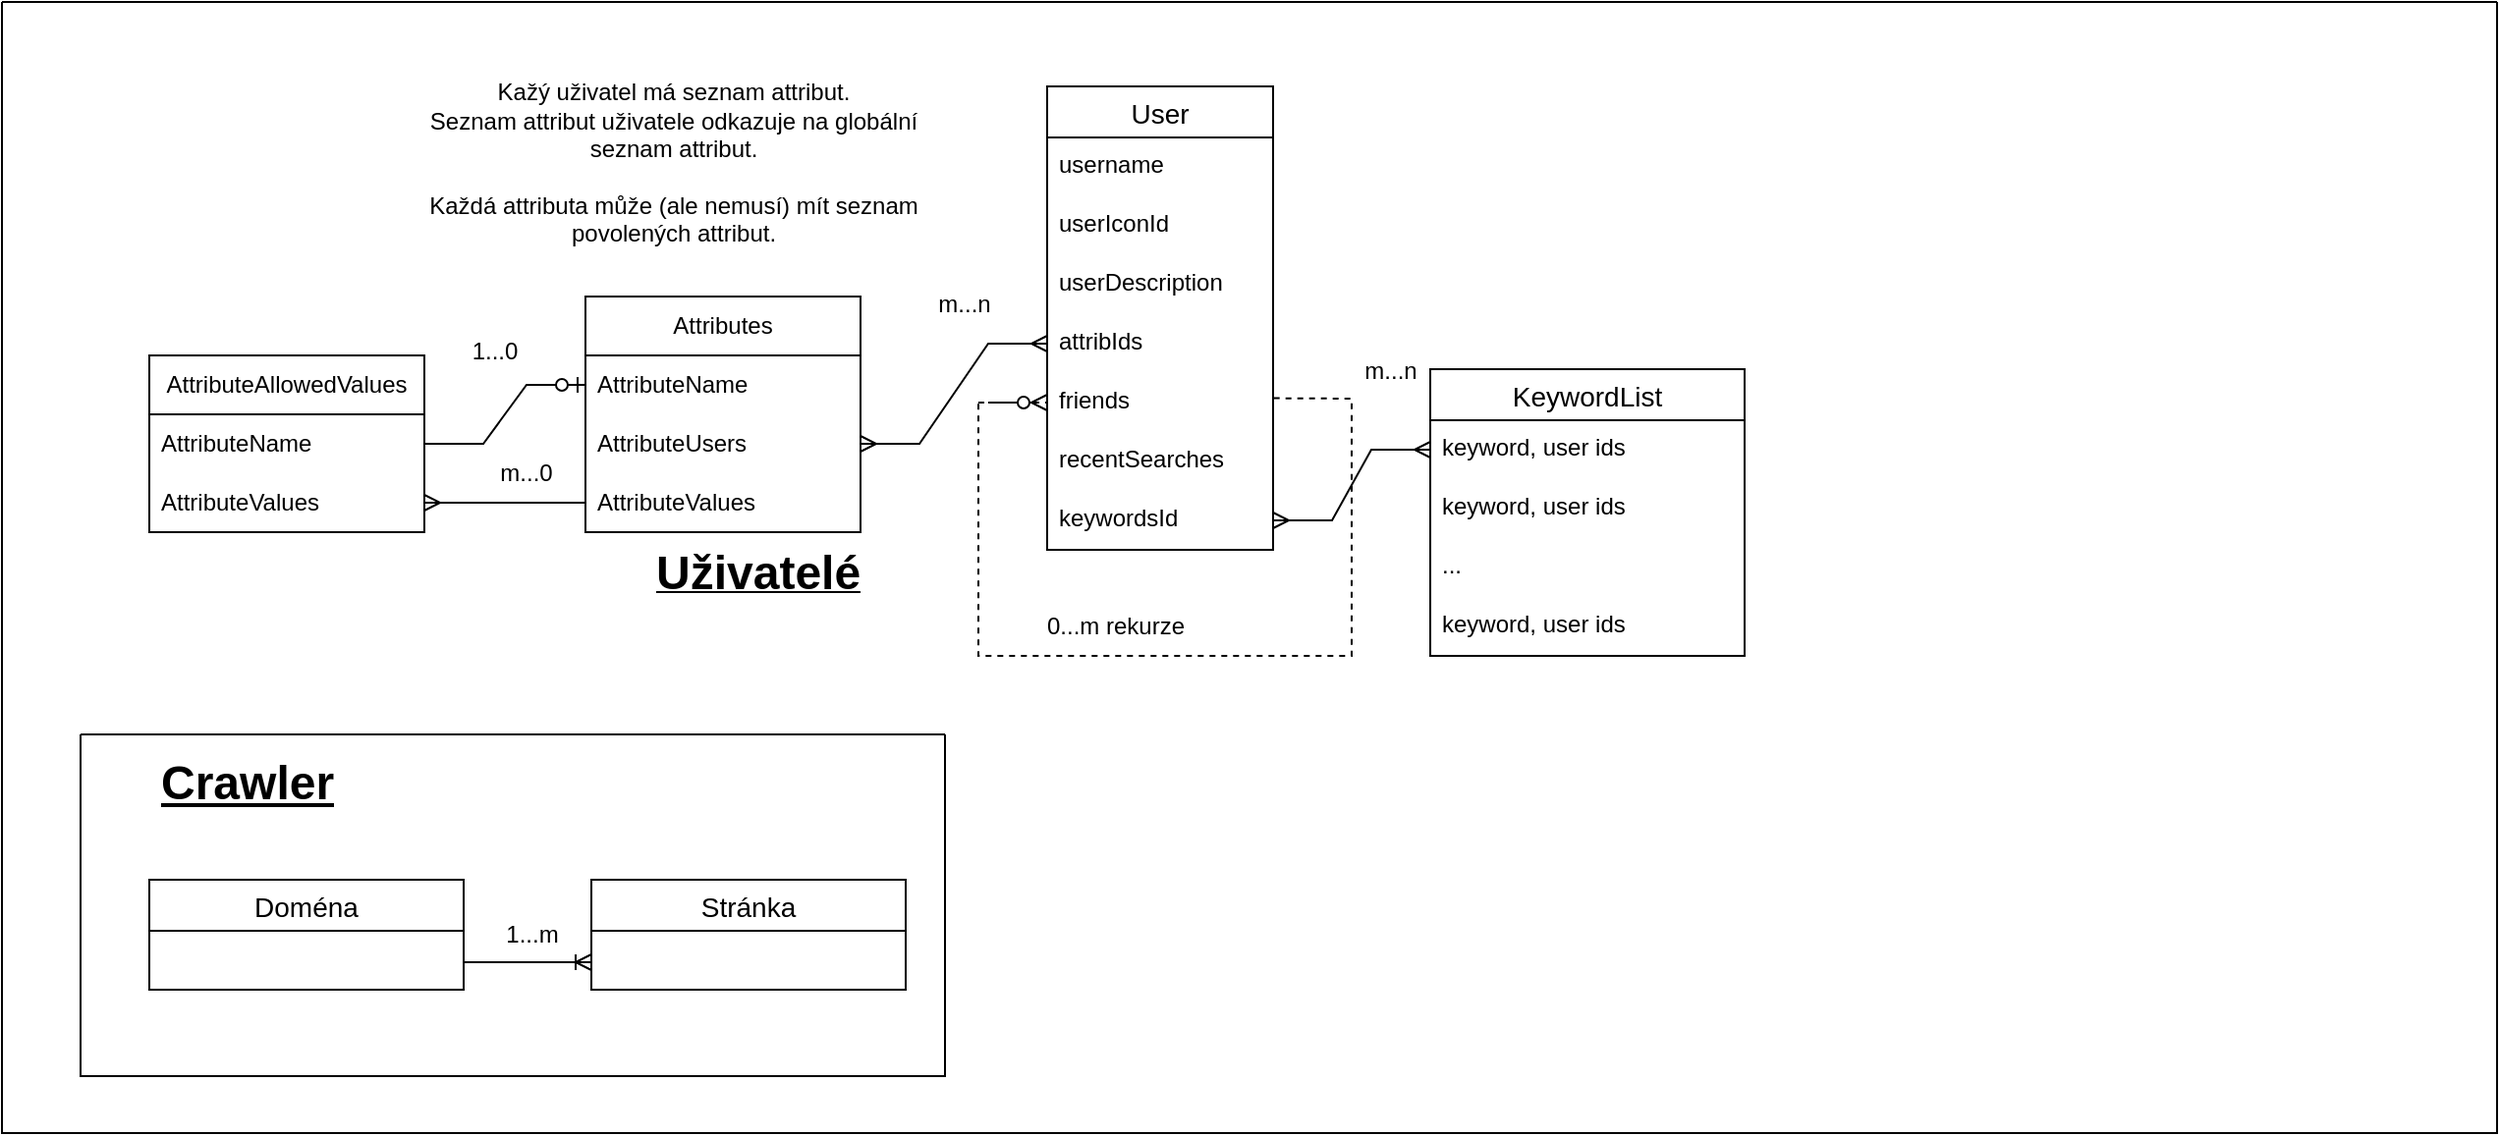 <mxfile version="26.1.1">
  <diagram name="Page-1" id="ymQOdVSETQyF0zPwYR8d">
    <mxGraphModel dx="699" dy="621" grid="1" gridSize="10" guides="1" tooltips="1" connect="1" arrows="1" fold="1" page="1" pageScale="1" pageWidth="850" pageHeight="1100" math="0" shadow="0">
      <root>
        <mxCell id="0" />
        <mxCell id="1" parent="0" />
        <mxCell id="O4HjS6NmUL1HwcS0dyW2-3" value="User" style="swimlane;fontStyle=0;childLayout=stackLayout;horizontal=1;startSize=26;horizontalStack=0;resizeParent=1;resizeParentMax=0;resizeLast=0;collapsible=1;marginBottom=0;align=center;fontSize=14;" parent="1" vertex="1">
          <mxGeometry x="582" y="80" width="115" height="236" as="geometry" />
        </mxCell>
        <mxCell id="O4HjS6NmUL1HwcS0dyW2-4" value="username" style="text;strokeColor=none;fillColor=none;spacingLeft=4;spacingRight=4;overflow=hidden;rotatable=0;points=[[0,0.5],[1,0.5]];portConstraint=eastwest;fontSize=12;whiteSpace=wrap;html=1;" parent="O4HjS6NmUL1HwcS0dyW2-3" vertex="1">
          <mxGeometry y="26" width="115" height="30" as="geometry" />
        </mxCell>
        <mxCell id="O4HjS6NmUL1HwcS0dyW2-5" value="&lt;div&gt;userIconId&lt;/div&gt;" style="text;strokeColor=none;fillColor=none;spacingLeft=4;spacingRight=4;overflow=hidden;rotatable=0;points=[[0,0.5],[1,0.5]];portConstraint=eastwest;fontSize=12;whiteSpace=wrap;html=1;" parent="O4HjS6NmUL1HwcS0dyW2-3" vertex="1">
          <mxGeometry y="56" width="115" height="30" as="geometry" />
        </mxCell>
        <mxCell id="O4HjS6NmUL1HwcS0dyW2-6" value="&lt;div&gt;userDescription&lt;/div&gt;" style="text;strokeColor=none;fillColor=none;spacingLeft=4;spacingRight=4;overflow=hidden;rotatable=0;points=[[0,0.5],[1,0.5]];portConstraint=eastwest;fontSize=12;whiteSpace=wrap;html=1;" parent="O4HjS6NmUL1HwcS0dyW2-3" vertex="1">
          <mxGeometry y="86" width="115" height="30" as="geometry" />
        </mxCell>
        <mxCell id="O4HjS6NmUL1HwcS0dyW2-61" value="attribIds" style="text;strokeColor=none;fillColor=none;spacingLeft=4;spacingRight=4;overflow=hidden;rotatable=0;points=[[0,0.5],[1,0.5]];portConstraint=eastwest;fontSize=12;whiteSpace=wrap;html=1;" parent="O4HjS6NmUL1HwcS0dyW2-3" vertex="1">
          <mxGeometry y="116" width="115" height="30" as="geometry" />
        </mxCell>
        <mxCell id="O4HjS6NmUL1HwcS0dyW2-23" value="friends" style="text;strokeColor=none;fillColor=none;spacingLeft=4;spacingRight=4;overflow=hidden;rotatable=0;points=[[0,0.5],[1,0.5]];portConstraint=eastwest;fontSize=12;whiteSpace=wrap;html=1;" parent="O4HjS6NmUL1HwcS0dyW2-3" vertex="1">
          <mxGeometry y="146" width="115" height="30" as="geometry" />
        </mxCell>
        <mxCell id="O4HjS6NmUL1HwcS0dyW2-25" value="&lt;div&gt;recentSearches&lt;/div&gt;&lt;div&gt;&lt;br&gt;&lt;/div&gt;" style="text;strokeColor=none;fillColor=none;spacingLeft=4;spacingRight=4;overflow=hidden;rotatable=0;points=[[0,0.5],[1,0.5]];portConstraint=eastwest;fontSize=12;whiteSpace=wrap;html=1;" parent="O4HjS6NmUL1HwcS0dyW2-3" vertex="1">
          <mxGeometry y="176" width="115" height="30" as="geometry" />
        </mxCell>
        <mxCell id="O4HjS6NmUL1HwcS0dyW2-56" value="&lt;div&gt;keywordsId&lt;/div&gt;" style="text;strokeColor=none;fillColor=none;spacingLeft=4;spacingRight=4;overflow=hidden;rotatable=0;points=[[0,0.5],[1,0.5]];portConstraint=eastwest;fontSize=12;whiteSpace=wrap;html=1;" parent="O4HjS6NmUL1HwcS0dyW2-3" vertex="1">
          <mxGeometry y="206" width="115" height="30" as="geometry" />
        </mxCell>
        <mxCell id="O4HjS6NmUL1HwcS0dyW2-50" value="" style="endArrow=none;html=1;rounded=0;exitX=1.003;exitY=0.426;exitDx=0;exitDy=0;exitPerimeter=0;dashed=1;" parent="1" source="O4HjS6NmUL1HwcS0dyW2-23" edge="1">
          <mxGeometry width="50" height="50" relative="1" as="geometry">
            <mxPoint x="717" y="250" as="sourcePoint" />
            <mxPoint x="547" y="240" as="targetPoint" />
            <Array as="points">
              <mxPoint x="737" y="239" />
              <mxPoint x="737" y="370" />
              <mxPoint x="637" y="370" />
              <mxPoint x="547" y="370" />
            </Array>
          </mxGeometry>
        </mxCell>
        <mxCell id="O4HjS6NmUL1HwcS0dyW2-51" value="" style="edgeStyle=entityRelationEdgeStyle;fontSize=12;html=1;endArrow=ERzeroToMany;endFill=1;rounded=0;entryX=0;entryY=0.5;entryDx=0;entryDy=0;dashed=1;" parent="1" target="O4HjS6NmUL1HwcS0dyW2-23" edge="1">
          <mxGeometry width="100" height="100" relative="1" as="geometry">
            <mxPoint x="547" y="241" as="sourcePoint" />
            <mxPoint x="317" y="240" as="targetPoint" />
          </mxGeometry>
        </mxCell>
        <mxCell id="O4HjS6NmUL1HwcS0dyW2-65" value="0...m rekurze" style="text;html=1;align=center;verticalAlign=middle;whiteSpace=wrap;rounded=0;" parent="1" vertex="1">
          <mxGeometry x="547" y="340" width="140" height="30" as="geometry" />
        </mxCell>
        <mxCell id="O4HjS6NmUL1HwcS0dyW2-94" value="" style="edgeStyle=entityRelationEdgeStyle;fontSize=12;html=1;endArrow=ERmany;startArrow=ERmany;rounded=0;exitX=1;exitY=0.5;exitDx=0;exitDy=0;entryX=0;entryY=0.5;entryDx=0;entryDy=0;" parent="1" source="O4HjS6NmUL1HwcS0dyW2-56" target="O4HjS6NmUL1HwcS0dyW2-55" edge="1">
          <mxGeometry width="100" height="100" relative="1" as="geometry">
            <mxPoint x="807" y="460" as="sourcePoint" />
            <mxPoint x="907" y="360" as="targetPoint" />
          </mxGeometry>
        </mxCell>
        <mxCell id="O4HjS6NmUL1HwcS0dyW2-103" value="" style="swimlane;startSize=0;" parent="1" vertex="1">
          <mxGeometry x="50" y="37" width="1270" height="576" as="geometry" />
        </mxCell>
        <mxCell id="O4HjS6NmUL1HwcS0dyW2-98" value="m...n" style="text;html=1;align=center;verticalAlign=middle;whiteSpace=wrap;rounded=0;" parent="O4HjS6NmUL1HwcS0dyW2-103" vertex="1">
          <mxGeometry x="677" y="173" width="60" height="30" as="geometry" />
        </mxCell>
        <mxCell id="O4HjS6NmUL1HwcS0dyW2-99" value="&lt;b&gt;&lt;u&gt;&lt;font style=&quot;font-size: 24px;&quot;&gt;Uživatelé&lt;/font&gt;&lt;/u&gt;&lt;/b&gt;" style="text;strokeColor=none;fillColor=none;spacingLeft=4;spacingRight=4;overflow=hidden;rotatable=0;points=[[0,0.5],[1,0.5]];portConstraint=eastwest;fontSize=12;whiteSpace=wrap;html=1;" parent="O4HjS6NmUL1HwcS0dyW2-103" vertex="1">
          <mxGeometry x="327" y="270" width="140" height="40" as="geometry" />
        </mxCell>
        <mxCell id="O4HjS6NmUL1HwcS0dyW2-100" value="&lt;font style=&quot;font-size: 24px;&quot;&gt;&lt;b&gt;&lt;u&gt;Crawler&lt;br&gt;&lt;/u&gt;&lt;/b&gt;&lt;/font&gt;" style="text;strokeColor=none;fillColor=none;spacingLeft=4;spacingRight=4;overflow=hidden;rotatable=0;points=[[0,0.5],[1,0.5]];portConstraint=eastwest;fontSize=12;whiteSpace=wrap;html=1;" parent="O4HjS6NmUL1HwcS0dyW2-103" vertex="1">
          <mxGeometry x="75" y="377" width="335" height="40" as="geometry" />
        </mxCell>
        <mxCell id="O4HjS6NmUL1HwcS0dyW2-102" value="" style="swimlane;startSize=0;" parent="O4HjS6NmUL1HwcS0dyW2-103" vertex="1">
          <mxGeometry x="40" y="373" width="440" height="174" as="geometry" />
        </mxCell>
        <mxCell id="O4HjS6NmUL1HwcS0dyW2-104" value="Doména" style="swimlane;fontStyle=0;childLayout=stackLayout;horizontal=1;startSize=26;horizontalStack=0;resizeParent=1;resizeParentMax=0;resizeLast=0;collapsible=1;marginBottom=0;align=center;fontSize=14;" parent="O4HjS6NmUL1HwcS0dyW2-102" vertex="1">
          <mxGeometry x="35" y="74" width="160" height="56" as="geometry" />
        </mxCell>
        <mxCell id="O4HjS6NmUL1HwcS0dyW2-108" value="Stránka" style="swimlane;fontStyle=0;childLayout=stackLayout;horizontal=1;startSize=26;horizontalStack=0;resizeParent=1;resizeParentMax=0;resizeLast=0;collapsible=1;marginBottom=0;align=center;fontSize=14;" parent="O4HjS6NmUL1HwcS0dyW2-102" vertex="1">
          <mxGeometry x="260" y="74" width="160" height="56" as="geometry" />
        </mxCell>
        <mxCell id="O4HjS6NmUL1HwcS0dyW2-109" value="" style="edgeStyle=entityRelationEdgeStyle;fontSize=12;html=1;endArrow=ERoneToMany;rounded=0;entryX=0;entryY=0.75;entryDx=0;entryDy=0;exitX=1;exitY=0.75;exitDx=0;exitDy=0;" parent="O4HjS6NmUL1HwcS0dyW2-102" source="O4HjS6NmUL1HwcS0dyW2-104" target="O4HjS6NmUL1HwcS0dyW2-108" edge="1">
          <mxGeometry width="100" height="100" relative="1" as="geometry">
            <mxPoint x="-70" y="234" as="sourcePoint" />
            <mxPoint x="30" y="134" as="targetPoint" />
          </mxGeometry>
        </mxCell>
        <mxCell id="O4HjS6NmUL1HwcS0dyW2-118" value="1...m" style="text;html=1;align=center;verticalAlign=middle;whiteSpace=wrap;rounded=0;" parent="O4HjS6NmUL1HwcS0dyW2-102" vertex="1">
          <mxGeometry x="190" y="87" width="80" height="30" as="geometry" />
        </mxCell>
        <mxCell id="wPCUF2pOBAqWJ-GTT4To-5" value="Attributes" style="swimlane;fontStyle=0;childLayout=stackLayout;horizontal=1;startSize=30;horizontalStack=0;resizeParent=1;resizeParentMax=0;resizeLast=0;collapsible=1;marginBottom=0;whiteSpace=wrap;html=1;" parent="O4HjS6NmUL1HwcS0dyW2-103" vertex="1">
          <mxGeometry x="297" y="150" width="140" height="120" as="geometry" />
        </mxCell>
        <mxCell id="wPCUF2pOBAqWJ-GTT4To-6" value="AttributeName" style="text;strokeColor=none;fillColor=none;align=left;verticalAlign=middle;spacingLeft=4;spacingRight=4;overflow=hidden;points=[[0,0.5],[1,0.5]];portConstraint=eastwest;rotatable=0;whiteSpace=wrap;html=1;" parent="wPCUF2pOBAqWJ-GTT4To-5" vertex="1">
          <mxGeometry y="30" width="140" height="30" as="geometry" />
        </mxCell>
        <mxCell id="wPCUF2pOBAqWJ-GTT4To-7" value="AttributeUsers" style="text;strokeColor=none;fillColor=none;align=left;verticalAlign=middle;spacingLeft=4;spacingRight=4;overflow=hidden;points=[[0,0.5],[1,0.5]];portConstraint=eastwest;rotatable=0;whiteSpace=wrap;html=1;" parent="wPCUF2pOBAqWJ-GTT4To-5" vertex="1">
          <mxGeometry y="60" width="140" height="30" as="geometry" />
        </mxCell>
        <mxCell id="wPCUF2pOBAqWJ-GTT4To-28" value="AttributeValues" style="text;strokeColor=none;fillColor=none;align=left;verticalAlign=middle;spacingLeft=4;spacingRight=4;overflow=hidden;points=[[0,0.5],[1,0.5]];portConstraint=eastwest;rotatable=0;whiteSpace=wrap;html=1;" parent="wPCUF2pOBAqWJ-GTT4To-5" vertex="1">
          <mxGeometry y="90" width="140" height="30" as="geometry" />
        </mxCell>
        <mxCell id="wPCUF2pOBAqWJ-GTT4To-13" value="m...n" style="text;html=1;align=center;verticalAlign=middle;whiteSpace=wrap;rounded=0;" parent="O4HjS6NmUL1HwcS0dyW2-103" vertex="1">
          <mxGeometry x="460" y="139" width="60" height="30" as="geometry" />
        </mxCell>
        <mxCell id="wPCUF2pOBAqWJ-GTT4To-15" value="AttributeAllowedValues" style="swimlane;fontStyle=0;childLayout=stackLayout;horizontal=1;startSize=30;horizontalStack=0;resizeParent=1;resizeParentMax=0;resizeLast=0;collapsible=1;marginBottom=0;whiteSpace=wrap;html=1;" parent="O4HjS6NmUL1HwcS0dyW2-103" vertex="1">
          <mxGeometry x="75" y="180" width="140" height="90" as="geometry" />
        </mxCell>
        <mxCell id="PV-5PRBD-oOJ_k2KUQ_X-2" value="AttributeName" style="text;strokeColor=none;fillColor=none;align=left;verticalAlign=middle;spacingLeft=4;spacingRight=4;overflow=hidden;points=[[0,0.5],[1,0.5]];portConstraint=eastwest;rotatable=0;whiteSpace=wrap;html=1;" vertex="1" parent="wPCUF2pOBAqWJ-GTT4To-15">
          <mxGeometry y="30" width="140" height="30" as="geometry" />
        </mxCell>
        <mxCell id="wPCUF2pOBAqWJ-GTT4To-16" value="AttributeValues" style="text;strokeColor=none;fillColor=none;align=left;verticalAlign=middle;spacingLeft=4;spacingRight=4;overflow=hidden;points=[[0,0.5],[1,0.5]];portConstraint=eastwest;rotatable=0;whiteSpace=wrap;html=1;" parent="wPCUF2pOBAqWJ-GTT4To-15" vertex="1">
          <mxGeometry y="60" width="140" height="30" as="geometry" />
        </mxCell>
        <mxCell id="wPCUF2pOBAqWJ-GTT4To-20" value="m...0" style="text;html=1;align=center;verticalAlign=middle;whiteSpace=wrap;rounded=0;" parent="O4HjS6NmUL1HwcS0dyW2-103" vertex="1">
          <mxGeometry x="237" y="225" width="60" height="30" as="geometry" />
        </mxCell>
        <mxCell id="wPCUF2pOBAqWJ-GTT4To-24" value="" style="edgeStyle=entityRelationEdgeStyle;fontSize=12;html=1;endArrow=ERmany;rounded=0;exitX=0;exitY=0.5;exitDx=0;exitDy=0;entryX=1;entryY=0.5;entryDx=0;entryDy=0;" parent="O4HjS6NmUL1HwcS0dyW2-103" source="wPCUF2pOBAqWJ-GTT4To-28" target="wPCUF2pOBAqWJ-GTT4To-16" edge="1">
          <mxGeometry width="100" height="100" relative="1" as="geometry">
            <mxPoint x="307" y="287.58" as="sourcePoint" />
            <mxPoint x="250" y="287.58" as="targetPoint" />
          </mxGeometry>
        </mxCell>
        <mxCell id="wPCUF2pOBAqWJ-GTT4To-27" value="&lt;div&gt;Kažý uživatel má seznam attribut.&lt;/div&gt;&lt;div&gt;Seznam attribut uživatele odkazuje na globální seznam attribut. &lt;br&gt;&lt;/div&gt;&lt;div&gt;&lt;br&gt;&lt;/div&gt;&lt;div&gt;Každá attributa může (ale nemusí) mít seznam povolených attribut.&lt;br&gt;&lt;/div&gt;" style="text;html=1;align=center;verticalAlign=middle;whiteSpace=wrap;rounded=0;" parent="O4HjS6NmUL1HwcS0dyW2-103" vertex="1">
          <mxGeometry x="197" y="33" width="290" height="97" as="geometry" />
        </mxCell>
        <mxCell id="PV-5PRBD-oOJ_k2KUQ_X-1" value="" style="edgeStyle=entityRelationEdgeStyle;fontSize=12;html=1;endArrow=ERmany;startArrow=ERmany;rounded=0;exitX=1;exitY=0.5;exitDx=0;exitDy=0;entryX=0;entryY=0.5;entryDx=0;entryDy=0;" edge="1" parent="O4HjS6NmUL1HwcS0dyW2-103" target="O4HjS6NmUL1HwcS0dyW2-61">
          <mxGeometry width="100" height="100" relative="1" as="geometry">
            <mxPoint x="437" y="225" as="sourcePoint" />
            <mxPoint x="517" y="189" as="targetPoint" />
          </mxGeometry>
        </mxCell>
        <mxCell id="PV-5PRBD-oOJ_k2KUQ_X-4" value="1...0" style="text;html=1;align=center;verticalAlign=middle;whiteSpace=wrap;rounded=0;" vertex="1" parent="O4HjS6NmUL1HwcS0dyW2-103">
          <mxGeometry x="221" y="163" width="60" height="30" as="geometry" />
        </mxCell>
        <mxCell id="PV-5PRBD-oOJ_k2KUQ_X-5" value="" style="edgeStyle=entityRelationEdgeStyle;fontSize=12;html=1;endArrow=ERzeroToOne;endFill=1;rounded=0;entryX=0;entryY=0.5;entryDx=0;entryDy=0;exitX=1;exitY=0.5;exitDx=0;exitDy=0;" edge="1" parent="O4HjS6NmUL1HwcS0dyW2-103" source="PV-5PRBD-oOJ_k2KUQ_X-2" target="wPCUF2pOBAqWJ-GTT4To-6">
          <mxGeometry width="100" height="100" relative="1" as="geometry">
            <mxPoint x="220" y="333" as="sourcePoint" />
            <mxPoint x="320" y="233" as="targetPoint" />
          </mxGeometry>
        </mxCell>
        <mxCell id="O4HjS6NmUL1HwcS0dyW2-54" value="KeywordList" style="swimlane;fontStyle=0;childLayout=stackLayout;horizontal=1;startSize=26;horizontalStack=0;resizeParent=1;resizeParentMax=0;resizeLast=0;collapsible=1;marginBottom=0;align=center;fontSize=14;" parent="1" vertex="1">
          <mxGeometry x="777" y="224" width="160" height="146" as="geometry" />
        </mxCell>
        <mxCell id="O4HjS6NmUL1HwcS0dyW2-55" value="keyword, user ids" style="text;strokeColor=none;fillColor=none;spacingLeft=4;spacingRight=4;overflow=hidden;rotatable=0;points=[[0,0.5],[1,0.5]];portConstraint=eastwest;fontSize=12;whiteSpace=wrap;html=1;" parent="O4HjS6NmUL1HwcS0dyW2-54" vertex="1">
          <mxGeometry y="26" width="160" height="30" as="geometry" />
        </mxCell>
        <mxCell id="O4HjS6NmUL1HwcS0dyW2-95" value="keyword, user ids" style="text;strokeColor=none;fillColor=none;spacingLeft=4;spacingRight=4;overflow=hidden;rotatable=0;points=[[0,0.5],[1,0.5]];portConstraint=eastwest;fontSize=12;whiteSpace=wrap;html=1;" parent="O4HjS6NmUL1HwcS0dyW2-54" vertex="1">
          <mxGeometry y="56" width="160" height="30" as="geometry" />
        </mxCell>
        <mxCell id="O4HjS6NmUL1HwcS0dyW2-96" value="..." style="text;strokeColor=none;fillColor=none;spacingLeft=4;spacingRight=4;overflow=hidden;rotatable=0;points=[[0,0.5],[1,0.5]];portConstraint=eastwest;fontSize=12;whiteSpace=wrap;html=1;" parent="O4HjS6NmUL1HwcS0dyW2-54" vertex="1">
          <mxGeometry y="86" width="160" height="30" as="geometry" />
        </mxCell>
        <mxCell id="O4HjS6NmUL1HwcS0dyW2-97" value="keyword, user ids" style="text;strokeColor=none;fillColor=none;spacingLeft=4;spacingRight=4;overflow=hidden;rotatable=0;points=[[0,0.5],[1,0.5]];portConstraint=eastwest;fontSize=12;whiteSpace=wrap;html=1;" parent="O4HjS6NmUL1HwcS0dyW2-54" vertex="1">
          <mxGeometry y="116" width="160" height="30" as="geometry" />
        </mxCell>
      </root>
    </mxGraphModel>
  </diagram>
</mxfile>
